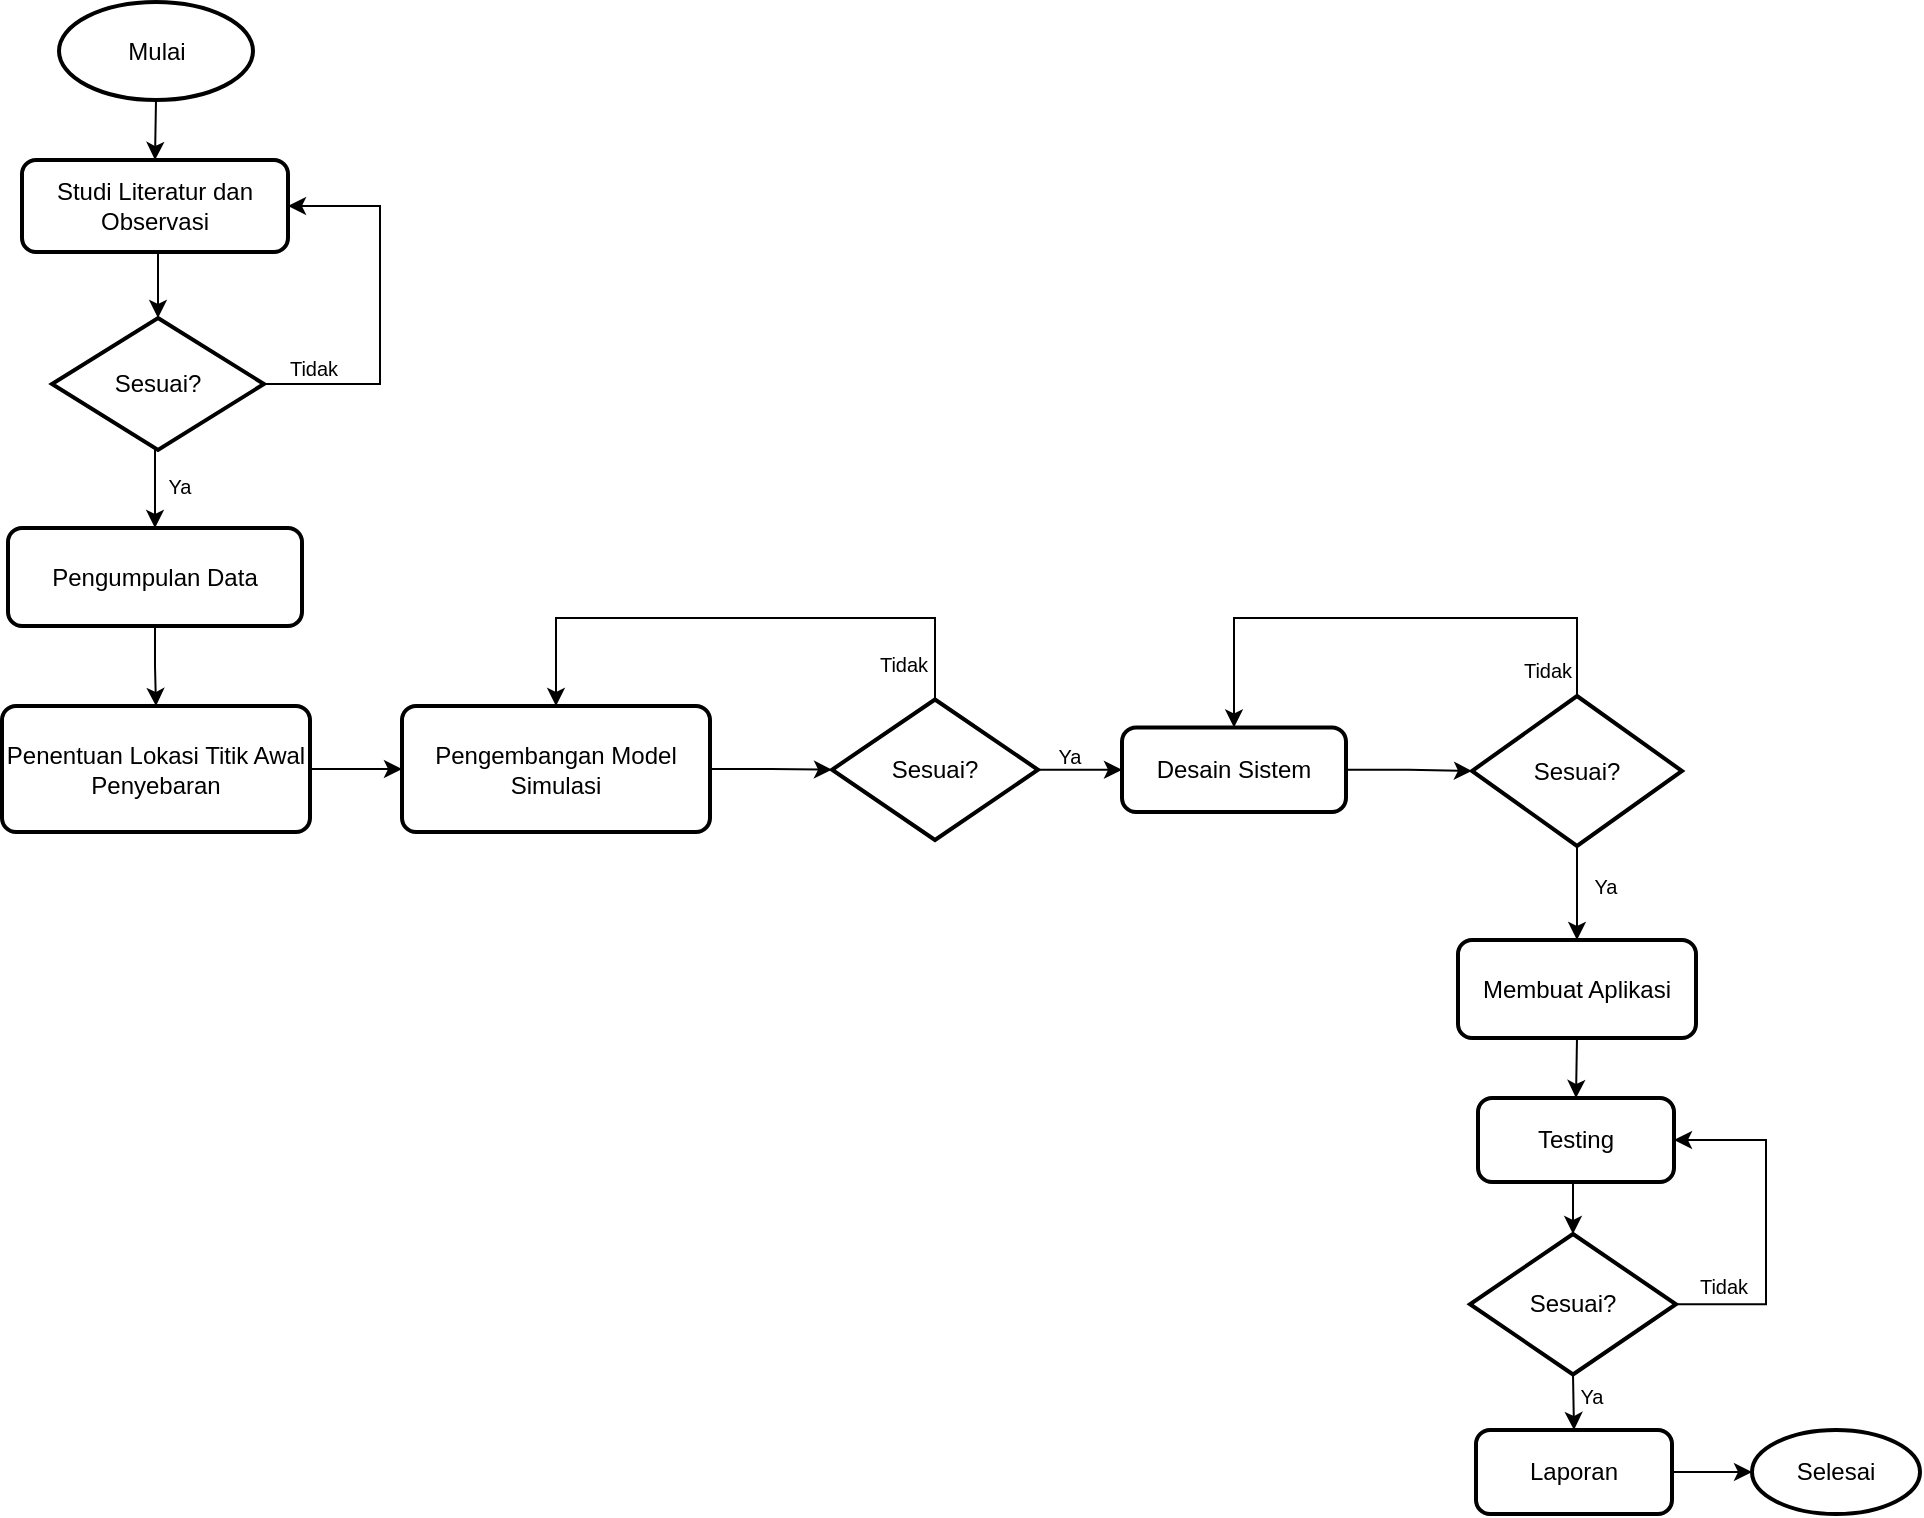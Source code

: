 <mxfile version="21.6.1" type="github">
  <diagram name="Halaman-1" id="N3lFzF_QxEheowapjdO8">
    <mxGraphModel dx="4345" dy="467" grid="1" gridSize="7" guides="1" tooltips="1" connect="1" arrows="1" fold="1" page="1" pageScale="1" pageWidth="1169" pageHeight="827" background="none" math="0" shadow="0">
      <root>
        <mxCell id="0" />
        <mxCell id="1" parent="0" />
        <mxCell id="cxdvPk_amLAOKnpy7xhZ-26" style="edgeStyle=orthogonalEdgeStyle;rounded=0;orthogonalLoop=1;jettySize=auto;html=1;exitX=0.5;exitY=1;exitDx=0;exitDy=0;exitPerimeter=0;entryX=0.5;entryY=0;entryDx=0;entryDy=0;" edge="1" source="cxdvPk_amLAOKnpy7xhZ-27" target="cxdvPk_amLAOKnpy7xhZ-29" parent="1">
          <mxGeometry relative="1" as="geometry" />
        </mxCell>
        <mxCell id="cxdvPk_amLAOKnpy7xhZ-27" value="Mulai" style="strokeWidth=2;html=1;shape=mxgraph.flowchart.start_1;whiteSpace=wrap;" vertex="1" parent="1">
          <mxGeometry x="-3408.5" y="42" width="97" height="49" as="geometry" />
        </mxCell>
        <mxCell id="cxdvPk_amLAOKnpy7xhZ-36" style="edgeStyle=orthogonalEdgeStyle;rounded=0;orthogonalLoop=1;jettySize=auto;html=1;exitX=0.5;exitY=1;exitDx=0;exitDy=0;entryX=0.5;entryY=0;entryDx=0;entryDy=0;entryPerimeter=0;" edge="1" parent="1" source="cxdvPk_amLAOKnpy7xhZ-29" target="cxdvPk_amLAOKnpy7xhZ-34">
          <mxGeometry relative="1" as="geometry" />
        </mxCell>
        <mxCell id="cxdvPk_amLAOKnpy7xhZ-29" value="Studi Literatur dan Observasi" style="rounded=1;whiteSpace=wrap;html=1;absoluteArcSize=1;arcSize=14;strokeWidth=2;" vertex="1" parent="1">
          <mxGeometry x="-3427" y="121" width="133" height="46" as="geometry" />
        </mxCell>
        <mxCell id="cxdvPk_amLAOKnpy7xhZ-35" style="edgeStyle=orthogonalEdgeStyle;rounded=0;orthogonalLoop=1;jettySize=auto;html=1;exitX=1;exitY=0.5;exitDx=0;exitDy=0;exitPerimeter=0;entryX=1;entryY=0.5;entryDx=0;entryDy=0;" edge="1" parent="1" source="cxdvPk_amLAOKnpy7xhZ-34" target="cxdvPk_amLAOKnpy7xhZ-29">
          <mxGeometry relative="1" as="geometry">
            <Array as="points">
              <mxPoint x="-3248" y="233" />
              <mxPoint x="-3248" y="144" />
            </Array>
          </mxGeometry>
        </mxCell>
        <mxCell id="cxdvPk_amLAOKnpy7xhZ-38" style="edgeStyle=orthogonalEdgeStyle;rounded=0;orthogonalLoop=1;jettySize=auto;html=1;exitX=0.5;exitY=1;exitDx=0;exitDy=0;exitPerimeter=0;entryX=0.5;entryY=0;entryDx=0;entryDy=0;" edge="1" parent="1" source="cxdvPk_amLAOKnpy7xhZ-34" target="cxdvPk_amLAOKnpy7xhZ-37">
          <mxGeometry relative="1" as="geometry" />
        </mxCell>
        <mxCell id="cxdvPk_amLAOKnpy7xhZ-34" value="Sesuai?" style="strokeWidth=2;html=1;shape=mxgraph.flowchart.decision;whiteSpace=wrap;" vertex="1" parent="1">
          <mxGeometry x="-3412" y="200" width="106" height="66" as="geometry" />
        </mxCell>
        <mxCell id="cxdvPk_amLAOKnpy7xhZ-42" style="edgeStyle=orthogonalEdgeStyle;rounded=0;orthogonalLoop=1;jettySize=auto;html=1;exitX=0.5;exitY=1;exitDx=0;exitDy=0;entryX=0.5;entryY=0;entryDx=0;entryDy=0;" edge="1" parent="1" source="cxdvPk_amLAOKnpy7xhZ-37" target="cxdvPk_amLAOKnpy7xhZ-39">
          <mxGeometry relative="1" as="geometry" />
        </mxCell>
        <mxCell id="cxdvPk_amLAOKnpy7xhZ-37" value="Pengumpulan Data" style="rounded=1;whiteSpace=wrap;html=1;absoluteArcSize=1;arcSize=14;strokeWidth=2;" vertex="1" parent="1">
          <mxGeometry x="-3434" y="305" width="147" height="49" as="geometry" />
        </mxCell>
        <mxCell id="cxdvPk_amLAOKnpy7xhZ-44" style="edgeStyle=orthogonalEdgeStyle;rounded=0;orthogonalLoop=1;jettySize=auto;html=1;exitX=1;exitY=0.5;exitDx=0;exitDy=0;entryX=0;entryY=0.5;entryDx=0;entryDy=0;" edge="1" parent="1" source="cxdvPk_amLAOKnpy7xhZ-39" target="cxdvPk_amLAOKnpy7xhZ-43">
          <mxGeometry relative="1" as="geometry" />
        </mxCell>
        <mxCell id="cxdvPk_amLAOKnpy7xhZ-39" value="Penentuan Lokasi Titik Awal Penyebaran" style="rounded=1;whiteSpace=wrap;html=1;absoluteArcSize=1;arcSize=14;strokeWidth=2;" vertex="1" parent="1">
          <mxGeometry x="-3437" y="394" width="154" height="63" as="geometry" />
        </mxCell>
        <mxCell id="cxdvPk_amLAOKnpy7xhZ-47" style="edgeStyle=orthogonalEdgeStyle;rounded=0;orthogonalLoop=1;jettySize=auto;html=1;exitX=1;exitY=0.5;exitDx=0;exitDy=0;entryX=0;entryY=0.5;entryDx=0;entryDy=0;entryPerimeter=0;" edge="1" parent="1" source="cxdvPk_amLAOKnpy7xhZ-43" target="cxdvPk_amLAOKnpy7xhZ-45">
          <mxGeometry relative="1" as="geometry" />
        </mxCell>
        <mxCell id="cxdvPk_amLAOKnpy7xhZ-43" value="Pengembangan Model Simulasi" style="rounded=1;whiteSpace=wrap;html=1;absoluteArcSize=1;arcSize=14;strokeWidth=2;" vertex="1" parent="1">
          <mxGeometry x="-3237" y="394" width="154" height="63" as="geometry" />
        </mxCell>
        <mxCell id="cxdvPk_amLAOKnpy7xhZ-51" style="edgeStyle=orthogonalEdgeStyle;rounded=0;orthogonalLoop=1;jettySize=auto;html=1;exitX=1;exitY=0.5;exitDx=0;exitDy=0;exitPerimeter=0;entryX=0;entryY=0.5;entryDx=0;entryDy=0;" edge="1" parent="1" source="cxdvPk_amLAOKnpy7xhZ-45" target="cxdvPk_amLAOKnpy7xhZ-50">
          <mxGeometry relative="1" as="geometry" />
        </mxCell>
        <mxCell id="cxdvPk_amLAOKnpy7xhZ-60" style="edgeStyle=orthogonalEdgeStyle;rounded=0;orthogonalLoop=1;jettySize=auto;html=1;exitX=0.5;exitY=0;exitDx=0;exitDy=0;exitPerimeter=0;entryX=0.5;entryY=0;entryDx=0;entryDy=0;" edge="1" parent="1" source="cxdvPk_amLAOKnpy7xhZ-45" target="cxdvPk_amLAOKnpy7xhZ-43">
          <mxGeometry relative="1" as="geometry">
            <Array as="points">
              <mxPoint x="-2970" y="350" />
              <mxPoint x="-3160" y="350" />
            </Array>
          </mxGeometry>
        </mxCell>
        <mxCell id="cxdvPk_amLAOKnpy7xhZ-45" value="Sesuai?" style="strokeWidth=2;html=1;shape=mxgraph.flowchart.decision;whiteSpace=wrap;" vertex="1" parent="1">
          <mxGeometry x="-3022" y="390.75" width="103" height="70.25" as="geometry" />
        </mxCell>
        <mxCell id="cxdvPk_amLAOKnpy7xhZ-54" style="edgeStyle=orthogonalEdgeStyle;rounded=0;orthogonalLoop=1;jettySize=auto;html=1;exitX=1;exitY=0.5;exitDx=0;exitDy=0;entryX=0;entryY=0.5;entryDx=0;entryDy=0;entryPerimeter=0;" edge="1" parent="1" source="cxdvPk_amLAOKnpy7xhZ-50" target="cxdvPk_amLAOKnpy7xhZ-53">
          <mxGeometry relative="1" as="geometry" />
        </mxCell>
        <mxCell id="cxdvPk_amLAOKnpy7xhZ-50" value="Desain Sistem" style="rounded=1;whiteSpace=wrap;html=1;absoluteArcSize=1;arcSize=14;strokeWidth=2;" vertex="1" parent="1">
          <mxGeometry x="-2877" y="404.75" width="112" height="42.25" as="geometry" />
        </mxCell>
        <mxCell id="cxdvPk_amLAOKnpy7xhZ-57" style="edgeStyle=orthogonalEdgeStyle;rounded=0;orthogonalLoop=1;jettySize=auto;html=1;exitX=0.5;exitY=1;exitDx=0;exitDy=0;exitPerimeter=0;entryX=0.5;entryY=0;entryDx=0;entryDy=0;" edge="1" parent="1" source="cxdvPk_amLAOKnpy7xhZ-53" target="cxdvPk_amLAOKnpy7xhZ-55">
          <mxGeometry relative="1" as="geometry" />
        </mxCell>
        <mxCell id="cxdvPk_amLAOKnpy7xhZ-70" style="edgeStyle=orthogonalEdgeStyle;rounded=0;orthogonalLoop=1;jettySize=auto;html=1;exitX=0.5;exitY=0;exitDx=0;exitDy=0;exitPerimeter=0;entryX=0.5;entryY=0;entryDx=0;entryDy=0;" edge="1" parent="1" source="cxdvPk_amLAOKnpy7xhZ-53" target="cxdvPk_amLAOKnpy7xhZ-50">
          <mxGeometry relative="1" as="geometry">
            <Array as="points">
              <mxPoint x="-2649" y="350" />
              <mxPoint x="-2821" y="350" />
            </Array>
          </mxGeometry>
        </mxCell>
        <mxCell id="cxdvPk_amLAOKnpy7xhZ-53" value="Sesuai?" style="strokeWidth=2;html=1;shape=mxgraph.flowchart.decision;whiteSpace=wrap;" vertex="1" parent="1">
          <mxGeometry x="-2702" y="389" width="105" height="75" as="geometry" />
        </mxCell>
        <mxCell id="cxdvPk_amLAOKnpy7xhZ-59" style="edgeStyle=orthogonalEdgeStyle;rounded=0;orthogonalLoop=1;jettySize=auto;html=1;exitX=0.5;exitY=1;exitDx=0;exitDy=0;entryX=0.5;entryY=0;entryDx=0;entryDy=0;" edge="1" parent="1" source="cxdvPk_amLAOKnpy7xhZ-55" target="cxdvPk_amLAOKnpy7xhZ-58">
          <mxGeometry relative="1" as="geometry" />
        </mxCell>
        <mxCell id="cxdvPk_amLAOKnpy7xhZ-55" value="Membuat Aplikasi" style="rounded=1;whiteSpace=wrap;html=1;absoluteArcSize=1;arcSize=14;strokeWidth=2;" vertex="1" parent="1">
          <mxGeometry x="-2709" y="511" width="119" height="49" as="geometry" />
        </mxCell>
        <mxCell id="cxdvPk_amLAOKnpy7xhZ-65" style="edgeStyle=orthogonalEdgeStyle;rounded=0;orthogonalLoop=1;jettySize=auto;html=1;exitX=0.5;exitY=1;exitDx=0;exitDy=0;entryX=0.5;entryY=0;entryDx=0;entryDy=0;entryPerimeter=0;" edge="1" parent="1" source="cxdvPk_amLAOKnpy7xhZ-58" target="cxdvPk_amLAOKnpy7xhZ-61">
          <mxGeometry relative="1" as="geometry" />
        </mxCell>
        <mxCell id="cxdvPk_amLAOKnpy7xhZ-58" value="Testing" style="rounded=1;whiteSpace=wrap;html=1;absoluteArcSize=1;arcSize=14;strokeWidth=2;" vertex="1" parent="1">
          <mxGeometry x="-2699" y="590" width="98" height="42" as="geometry" />
        </mxCell>
        <mxCell id="cxdvPk_amLAOKnpy7xhZ-67" style="edgeStyle=orthogonalEdgeStyle;rounded=0;orthogonalLoop=1;jettySize=auto;html=1;exitX=0.5;exitY=1;exitDx=0;exitDy=0;exitPerimeter=0;entryX=0.5;entryY=0;entryDx=0;entryDy=0;" edge="1" parent="1" source="cxdvPk_amLAOKnpy7xhZ-61" target="cxdvPk_amLAOKnpy7xhZ-62">
          <mxGeometry relative="1" as="geometry" />
        </mxCell>
        <mxCell id="cxdvPk_amLAOKnpy7xhZ-69" style="edgeStyle=orthogonalEdgeStyle;rounded=0;orthogonalLoop=1;jettySize=auto;html=1;exitX=1;exitY=0.5;exitDx=0;exitDy=0;exitPerimeter=0;entryX=1;entryY=0.5;entryDx=0;entryDy=0;" edge="1" parent="1" source="cxdvPk_amLAOKnpy7xhZ-61" target="cxdvPk_amLAOKnpy7xhZ-58">
          <mxGeometry relative="1" as="geometry">
            <Array as="points">
              <mxPoint x="-2555" y="693" />
              <mxPoint x="-2555" y="611" />
            </Array>
          </mxGeometry>
        </mxCell>
        <mxCell id="cxdvPk_amLAOKnpy7xhZ-61" value="Sesuai?" style="strokeWidth=2;html=1;shape=mxgraph.flowchart.decision;whiteSpace=wrap;" vertex="1" parent="1">
          <mxGeometry x="-2703" y="658" width="103" height="70.25" as="geometry" />
        </mxCell>
        <mxCell id="cxdvPk_amLAOKnpy7xhZ-68" style="edgeStyle=orthogonalEdgeStyle;rounded=0;orthogonalLoop=1;jettySize=auto;html=1;exitX=1;exitY=0.5;exitDx=0;exitDy=0;entryX=0;entryY=0.5;entryDx=0;entryDy=0;entryPerimeter=0;" edge="1" parent="1" source="cxdvPk_amLAOKnpy7xhZ-62" target="cxdvPk_amLAOKnpy7xhZ-63">
          <mxGeometry relative="1" as="geometry" />
        </mxCell>
        <mxCell id="cxdvPk_amLAOKnpy7xhZ-62" value="Laporan" style="rounded=1;whiteSpace=wrap;html=1;absoluteArcSize=1;arcSize=14;strokeWidth=2;" vertex="1" parent="1">
          <mxGeometry x="-2700" y="756" width="98" height="42" as="geometry" />
        </mxCell>
        <mxCell id="cxdvPk_amLAOKnpy7xhZ-63" value="Selesai" style="strokeWidth=2;html=1;shape=mxgraph.flowchart.start_1;whiteSpace=wrap;" vertex="1" parent="1">
          <mxGeometry x="-2562" y="756" width="84" height="42" as="geometry" />
        </mxCell>
        <mxCell id="cxdvPk_amLAOKnpy7xhZ-71" value="Tidak" style="text;html=1;strokeColor=none;fillColor=none;align=center;verticalAlign=middle;whiteSpace=wrap;rounded=0;fontSize=10;" vertex="1" parent="1">
          <mxGeometry x="-3311" y="210" width="60" height="30" as="geometry" />
        </mxCell>
        <mxCell id="cxdvPk_amLAOKnpy7xhZ-72" value="Tidak" style="text;html=1;strokeColor=none;fillColor=none;align=center;verticalAlign=middle;whiteSpace=wrap;rounded=0;fontSize=10;" vertex="1" parent="1">
          <mxGeometry x="-3016" y="358" width="60" height="30" as="geometry" />
        </mxCell>
        <mxCell id="cxdvPk_amLAOKnpy7xhZ-73" value="Tidak" style="text;html=1;strokeColor=none;fillColor=none;align=center;verticalAlign=middle;whiteSpace=wrap;rounded=0;fontSize=10;" vertex="1" parent="1">
          <mxGeometry x="-2694" y="361" width="60" height="30" as="geometry" />
        </mxCell>
        <mxCell id="cxdvPk_amLAOKnpy7xhZ-74" value="Tidak" style="text;html=1;strokeColor=none;fillColor=none;align=center;verticalAlign=middle;whiteSpace=wrap;rounded=0;fontSize=10;" vertex="1" parent="1">
          <mxGeometry x="-2606" y="669" width="60" height="30" as="geometry" />
        </mxCell>
        <mxCell id="cxdvPk_amLAOKnpy7xhZ-75" value="Ya" style="text;html=1;strokeColor=none;fillColor=none;align=center;verticalAlign=middle;whiteSpace=wrap;rounded=0;fontSize=10;" vertex="1" parent="1">
          <mxGeometry x="-2665" y="469" width="60" height="30" as="geometry" />
        </mxCell>
        <mxCell id="cxdvPk_amLAOKnpy7xhZ-76" value="Ya" style="text;html=1;strokeColor=none;fillColor=none;align=center;verticalAlign=middle;whiteSpace=wrap;rounded=0;fontSize=10;" vertex="1" parent="1">
          <mxGeometry x="-2933" y="403.75" width="60" height="30" as="geometry" />
        </mxCell>
        <mxCell id="cxdvPk_amLAOKnpy7xhZ-77" value="Ya" style="text;html=1;strokeColor=none;fillColor=none;align=center;verticalAlign=middle;whiteSpace=wrap;rounded=0;fontSize=10;" vertex="1" parent="1">
          <mxGeometry x="-3378" y="269" width="60" height="30" as="geometry" />
        </mxCell>
        <mxCell id="cxdvPk_amLAOKnpy7xhZ-78" value="Ya" style="text;html=1;strokeColor=none;fillColor=none;align=center;verticalAlign=middle;whiteSpace=wrap;rounded=0;fontSize=10;" vertex="1" parent="1">
          <mxGeometry x="-2672" y="724" width="60" height="30" as="geometry" />
        </mxCell>
      </root>
    </mxGraphModel>
  </diagram>
</mxfile>
